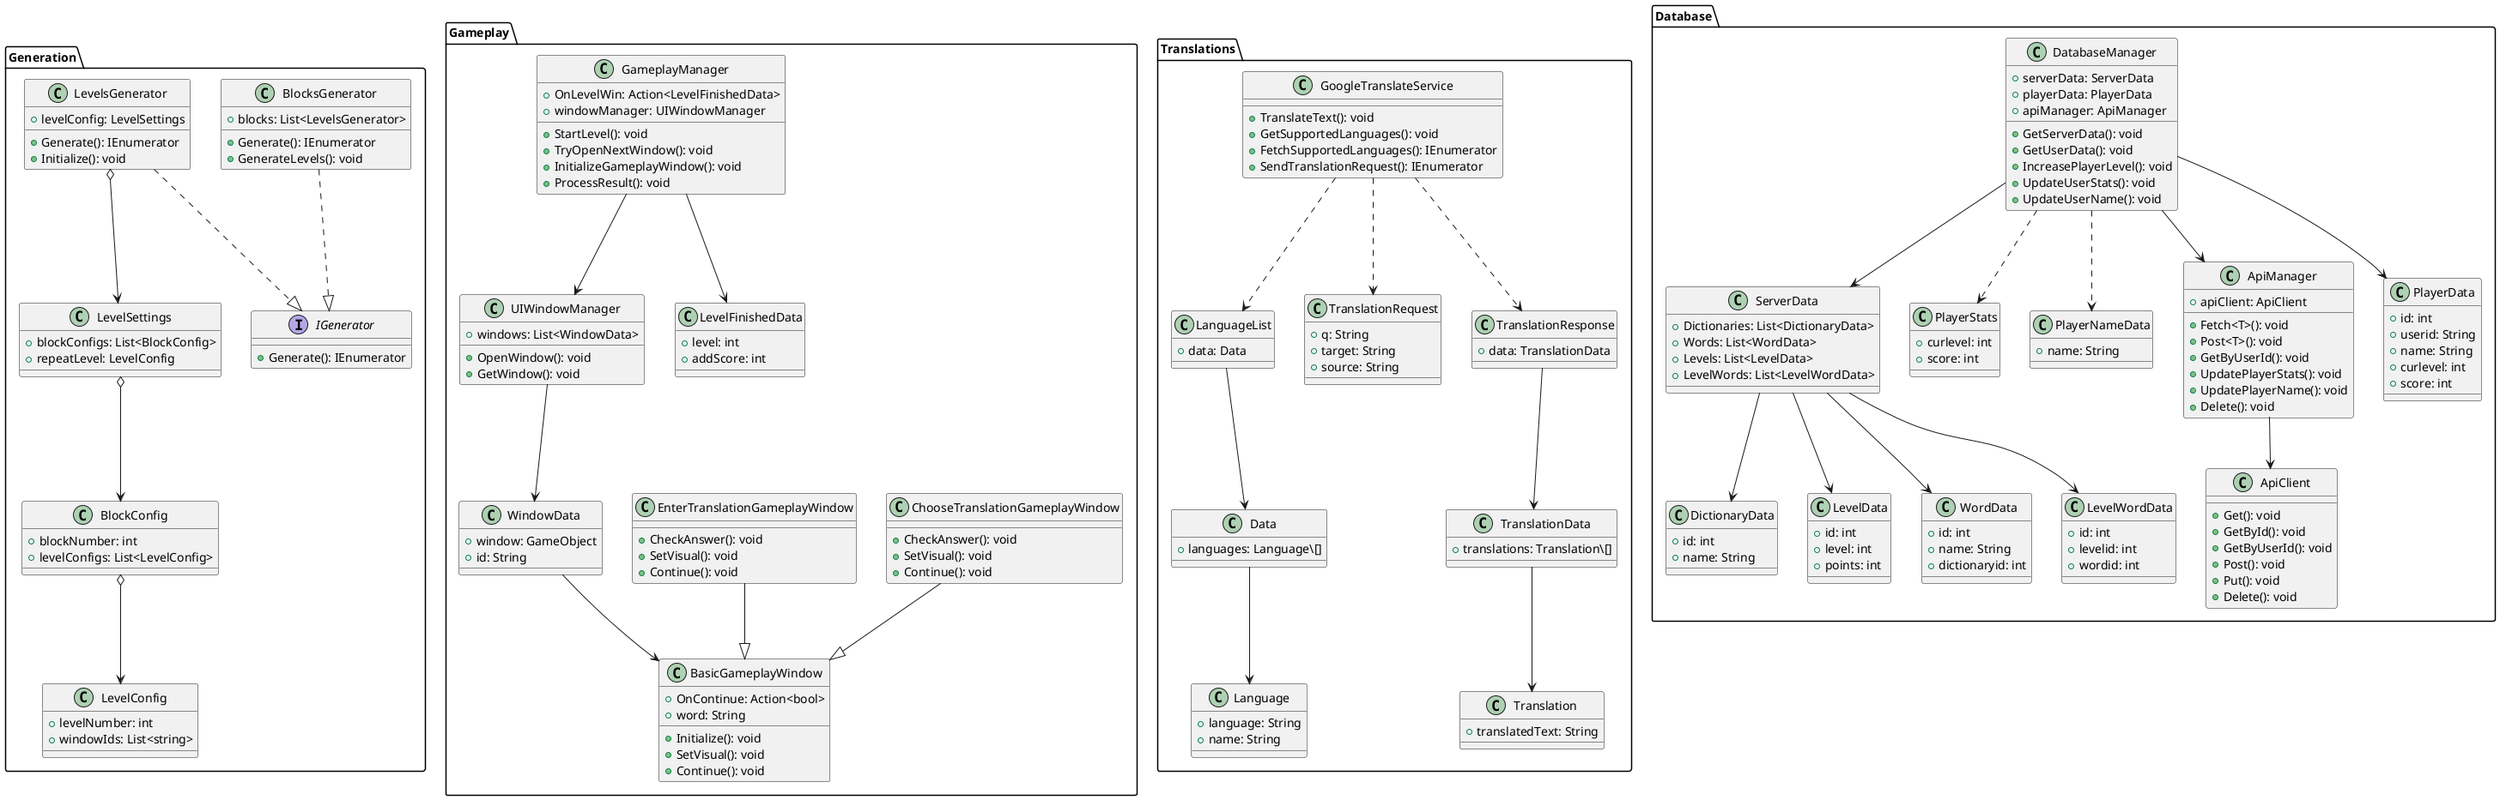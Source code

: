 @startuml classMain

package "Generation" {
interface IGenerator {
+Generate(): IEnumerator
}

class BlocksGenerator {
+blocks: List<LevelsGenerator>
+Generate(): IEnumerator
+GenerateLevels(): void
}

class LevelsGenerator {
+levelConfig: LevelSettings
+Generate(): IEnumerator
+Initialize(): void
}

class LevelSettings {
+blockConfigs: List<BlockConfig>
+repeatLevel: LevelConfig
}

class BlockConfig{
+blockNumber: int
+levelConfigs: List<LevelConfig>
}

class LevelConfig{
+levelNumber: int
+windowIds: List<string>
}
}

LevelsGenerator ..|> IGenerator
BlocksGenerator ..|> IGenerator

LevelSettings o--> BlockConfig
BlockConfig o--> LevelConfig
LevelsGenerator o--> LevelSettings

package "Gameplay" {
class BasicGameplayWindow {
+OnContinue: Action<bool>
+word: String
+Initialize(): void
+SetVisual(): void
+Continue(): void
}

class ChooseTranslationGameplayWindow {
+CheckAnswer(): void
+SetVisual(): void
+Continue(): void
}

class EnterTranslationGameplayWindow {
+CheckAnswer(): void
+SetVisual(): void
+Continue(): void
}
class UIWindowManager {
+windows: List<WindowData>
+OpenWindow(): void
+GetWindow(): void
}

class WindowData {
+window: GameObject
+id: String
}

class LevelFinishedData {
+level: int
+addScore: int
}

class GameplayManager {
+OnLevelWin: Action<LevelFinishedData>
+windowManager: UIWindowManager
+StartLevel(): void
+TryOpenNextWindow(): void
+InitializeGameplayWindow(): void
+ProcessResult(): void
}
}

EnterTranslationGameplayWindow --|> BasicGameplayWindow
ChooseTranslationGameplayWindow --|> BasicGameplayWindow

GameplayManager --> LevelFinishedData
GameplayManager --> UIWindowManager
UIWindowManager --> WindowData
WindowData --> BasicGameplayWindow

package "Translations" {
class GoogleTranslateService {
+TranslateText(): void
+GetSupportedLanguages(): void
+FetchSupportedLanguages(): IEnumerator
+SendTranslationRequest(): IEnumerator
}

class Language
{
+language: String
+name: String
}

class Data {
+languages: Language\[]
}

class LanguageList {
+data: Data
}

class TranslationRequest
{
+q: String
+target: String
+source: String
}

class Translation
{
+translatedText: String
}

class TranslationData
{
+translations: Translation\[]
}

class TranslationResponse
{
+data: TranslationData
}
}

LanguageList --> Data
Data --> Language

TranslationResponse --> TranslationData
TranslationData --> Translation

GoogleTranslateService ..> TranslationResponse
GoogleTranslateService ..> TranslationRequest
GoogleTranslateService ..> LanguageList

package "Database"{

class DatabaseManager {
+serverData: ServerData
+playerData: PlayerData
+apiManager: ApiManager
+GetServerData(): void
+GetUserData(): void
+IncreasePlayerLevel(): void
+UpdateUserStats(): void
+UpdateUserName(): void
}

class ServerData {
+Dictionaries: List<DictionaryData>
+Words: List<WordData>
+Levels: List<LevelData>
+LevelWords: List<LevelWordData>
}

class PlayerStats {
+curlevel: int
+score: int
}

class PlayerNameData {
+name: String
}

class ApiManager {
+apiClient: ApiClient
+Fetch<T>(): void
+Post<T>(): void
+GetByUserId(): void
+UpdatePlayerStats(): void
+UpdatePlayerName(): void
+Delete(): void
}

class ApiClient {
+Get(): void
+GetById(): void
+GetByUserId(): void
+Post(): void
+Put(): void
+Delete(): void
}

class DictionaryData {
+id: int
+name: String
}

class LevelData {
+id: int
+level: int
+points: int
}

class WordData {
+id: int
+name: String
+dictionaryid: int
}

class PlayerData {
+id: int
+userid: String
+name: String
+curlevel: int
+score: int
}

class LevelWordData {
+id: int
+levelid: int
+wordid: int
}
}

ApiManager --> ApiClient
DatabaseManager --> ApiManager
DatabaseManager --> ServerData
DatabaseManager --> PlayerData
DatabaseManager ..> PlayerStats
DatabaseManager ..> PlayerNameData

ServerData --> DictionaryData
ServerData --> WordData
ServerData --> LevelData
ServerData --> LevelWordData

@enduml